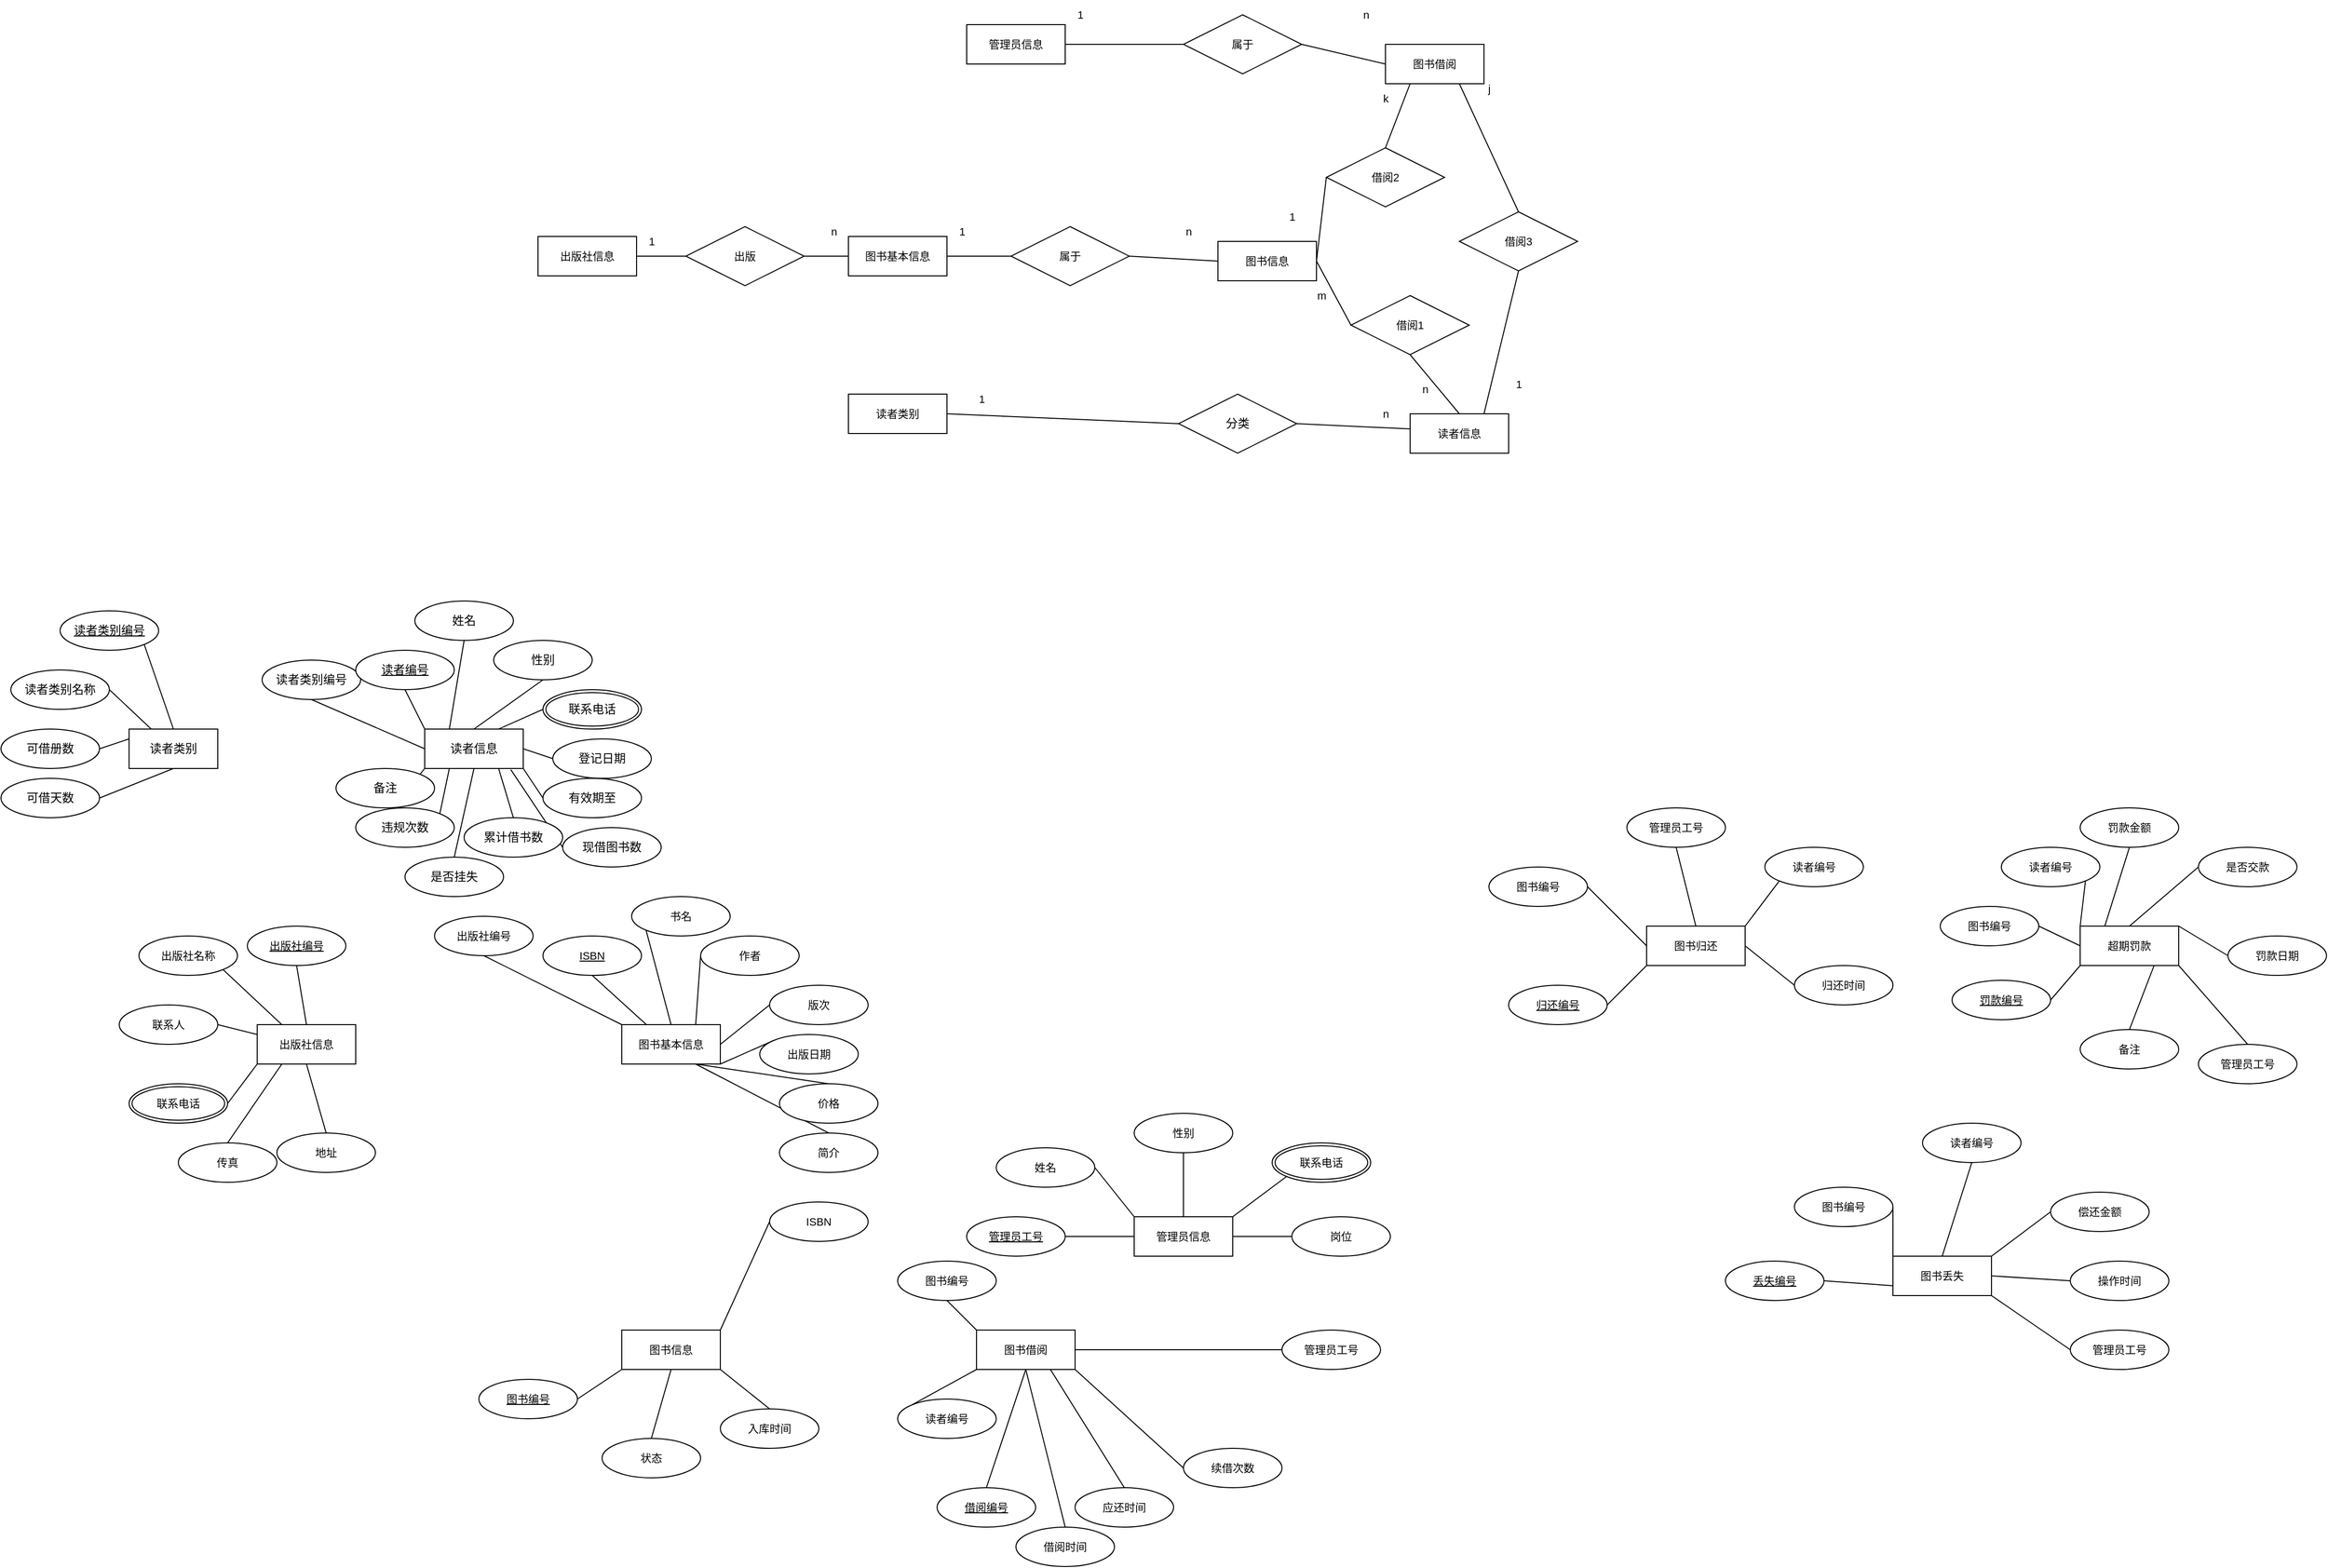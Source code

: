 <mxfile version="20.5.1" type="device"><diagram id="FGssJ7bcLNT1QKtgdG8j" name="第 1 页"><mxGraphModel dx="3204" dy="2460" grid="1" gridSize="10" guides="1" tooltips="1" connect="1" arrows="1" fold="1" page="1" pageScale="1" pageWidth="827" pageHeight="1169" math="0" shadow="0"><root><mxCell id="0"/><mxCell id="1" parent="0"/><mxCell id="AqoB0Z2Nrn-GyehwkPl3-1" value="读者类别" style="rounded=0;whiteSpace=wrap;html=1;" parent="1" vertex="1"><mxGeometry x="130" y="230" width="90" height="40" as="geometry"/></mxCell><mxCell id="AqoB0Z2Nrn-GyehwkPl3-23" style="edgeStyle=none;shape=connector;rounded=0;orthogonalLoop=1;jettySize=auto;html=1;exitX=1;exitY=1;exitDx=0;exitDy=0;entryX=0.5;entryY=0;entryDx=0;entryDy=0;labelBackgroundColor=default;strokeColor=default;fontFamily=Helvetica;fontSize=11;fontColor=default;endArrow=none;" parent="1" source="AqoB0Z2Nrn-GyehwkPl3-2" target="AqoB0Z2Nrn-GyehwkPl3-1" edge="1"><mxGeometry relative="1" as="geometry"/></mxCell><mxCell id="AqoB0Z2Nrn-GyehwkPl3-2" value="读者类别编号" style="ellipse;whiteSpace=wrap;html=1;align=center;fontStyle=4;" parent="1" vertex="1"><mxGeometry x="60" y="110" width="100" height="40" as="geometry"/></mxCell><mxCell id="AqoB0Z2Nrn-GyehwkPl3-24" style="edgeStyle=none;shape=connector;rounded=0;orthogonalLoop=1;jettySize=auto;html=1;exitX=1;exitY=0.5;exitDx=0;exitDy=0;entryX=0.25;entryY=0;entryDx=0;entryDy=0;labelBackgroundColor=default;strokeColor=default;fontFamily=Helvetica;fontSize=11;fontColor=default;endArrow=none;" parent="1" source="AqoB0Z2Nrn-GyehwkPl3-3" target="AqoB0Z2Nrn-GyehwkPl3-1" edge="1"><mxGeometry relative="1" as="geometry"/></mxCell><mxCell id="AqoB0Z2Nrn-GyehwkPl3-3" value="读者类别名称" style="ellipse;whiteSpace=wrap;html=1;align=center;" parent="1" vertex="1"><mxGeometry x="10" y="170" width="100" height="40" as="geometry"/></mxCell><mxCell id="AqoB0Z2Nrn-GyehwkPl3-25" style="edgeStyle=none;shape=connector;rounded=0;orthogonalLoop=1;jettySize=auto;html=1;exitX=1;exitY=0.5;exitDx=0;exitDy=0;entryX=0;entryY=0.25;entryDx=0;entryDy=0;labelBackgroundColor=default;strokeColor=default;fontFamily=Helvetica;fontSize=11;fontColor=default;endArrow=none;" parent="1" source="AqoB0Z2Nrn-GyehwkPl3-4" target="AqoB0Z2Nrn-GyehwkPl3-1" edge="1"><mxGeometry relative="1" as="geometry"/></mxCell><mxCell id="AqoB0Z2Nrn-GyehwkPl3-4" value="可借册数" style="ellipse;whiteSpace=wrap;html=1;align=center;" parent="1" vertex="1"><mxGeometry y="230" width="100" height="40" as="geometry"/></mxCell><mxCell id="AqoB0Z2Nrn-GyehwkPl3-26" style="edgeStyle=none;shape=connector;rounded=0;orthogonalLoop=1;jettySize=auto;html=1;exitX=1;exitY=0.5;exitDx=0;exitDy=0;entryX=0.5;entryY=1;entryDx=0;entryDy=0;labelBackgroundColor=default;strokeColor=default;fontFamily=Helvetica;fontSize=11;fontColor=default;endArrow=none;" parent="1" source="AqoB0Z2Nrn-GyehwkPl3-5" target="AqoB0Z2Nrn-GyehwkPl3-1" edge="1"><mxGeometry relative="1" as="geometry"/></mxCell><mxCell id="AqoB0Z2Nrn-GyehwkPl3-5" value="可借天数" style="ellipse;whiteSpace=wrap;html=1;align=center;" parent="1" vertex="1"><mxGeometry y="280" width="100" height="40" as="geometry"/></mxCell><mxCell id="AqoB0Z2Nrn-GyehwkPl3-29" style="edgeStyle=none;shape=connector;rounded=0;orthogonalLoop=1;jettySize=auto;html=1;entryX=0.5;entryY=1;entryDx=0;entryDy=0;labelBackgroundColor=default;strokeColor=default;fontFamily=Helvetica;fontSize=11;fontColor=default;endArrow=none;exitX=0;exitY=0.5;exitDx=0;exitDy=0;" parent="1" source="AqoB0Z2Nrn-GyehwkPl3-7" target="AqoB0Z2Nrn-GyehwkPl3-8" edge="1"><mxGeometry relative="1" as="geometry"><mxPoint x="380" y="210" as="sourcePoint"/></mxGeometry></mxCell><mxCell id="AqoB0Z2Nrn-GyehwkPl3-30" style="edgeStyle=none;shape=connector;rounded=0;orthogonalLoop=1;jettySize=auto;html=1;exitX=0;exitY=0;exitDx=0;exitDy=0;entryX=0.5;entryY=1;entryDx=0;entryDy=0;labelBackgroundColor=default;strokeColor=default;fontFamily=Helvetica;fontSize=11;fontColor=default;endArrow=none;" parent="1" source="AqoB0Z2Nrn-GyehwkPl3-7" target="AqoB0Z2Nrn-GyehwkPl3-9" edge="1"><mxGeometry relative="1" as="geometry"/></mxCell><mxCell id="AqoB0Z2Nrn-GyehwkPl3-32" style="edgeStyle=none;shape=connector;rounded=0;orthogonalLoop=1;jettySize=auto;html=1;exitX=0.5;exitY=0;exitDx=0;exitDy=0;entryX=0.5;entryY=1;entryDx=0;entryDy=0;labelBackgroundColor=default;strokeColor=default;fontFamily=Helvetica;fontSize=11;fontColor=default;endArrow=none;" parent="1" source="AqoB0Z2Nrn-GyehwkPl3-7" target="AqoB0Z2Nrn-GyehwkPl3-11" edge="1"><mxGeometry relative="1" as="geometry"/></mxCell><mxCell id="AqoB0Z2Nrn-GyehwkPl3-33" style="edgeStyle=none;shape=connector;rounded=0;orthogonalLoop=1;jettySize=auto;html=1;exitX=0.75;exitY=0;exitDx=0;exitDy=0;entryX=0;entryY=0.5;entryDx=0;entryDy=0;labelBackgroundColor=default;strokeColor=default;fontFamily=Helvetica;fontSize=11;fontColor=default;endArrow=none;" parent="1" source="AqoB0Z2Nrn-GyehwkPl3-7" target="AqoB0Z2Nrn-GyehwkPl3-12" edge="1"><mxGeometry relative="1" as="geometry"/></mxCell><mxCell id="AqoB0Z2Nrn-GyehwkPl3-34" style="edgeStyle=none;shape=connector;rounded=0;orthogonalLoop=1;jettySize=auto;html=1;exitX=1;exitY=0.5;exitDx=0;exitDy=0;entryX=0;entryY=0.5;entryDx=0;entryDy=0;labelBackgroundColor=default;strokeColor=default;fontFamily=Helvetica;fontSize=11;fontColor=default;endArrow=none;" parent="1" source="AqoB0Z2Nrn-GyehwkPl3-7" target="AqoB0Z2Nrn-GyehwkPl3-13" edge="1"><mxGeometry relative="1" as="geometry"/></mxCell><mxCell id="AqoB0Z2Nrn-GyehwkPl3-7" value="读者信息" style="whiteSpace=wrap;html=1;align=center;" parent="1" vertex="1"><mxGeometry x="430" y="230" width="100" height="40" as="geometry"/></mxCell><mxCell id="AqoB0Z2Nrn-GyehwkPl3-8" value="读者类别编号&lt;span style=&quot;color: rgba(0, 0, 0, 0); font-family: monospace; font-size: 0px; text-align: start;&quot;&gt;%3CmxGraphModel%3E%3Croot%3E%3CmxCell%20id%3D%220%22%2F%3E%3CmxCell%20id%3D%221%22%20parent%3D%220%22%2F%3E%3CmxCell%20id%3D%222%22%20value%3D%22Attribute%22%20style%3D%22ellipse%3BwhiteSpace%3Dwrap%3Bhtml%3D1%3Balign%3Dcenter%3B%22%20vertex%3D%221%22%20parent%3D%221%22%3E%3CmxGeometry%20x%3D%22280%22%20y%3D%22110%22%20width%3D%22100%22%20height%3D%2240%22%20as%3D%22geometry%22%2F%3E%3C%2FmxCell%3E%3C%2Froot%3E%3C%2FmxGraphModel%3E&lt;/span&gt;" style="ellipse;whiteSpace=wrap;html=1;align=center;" parent="1" vertex="1"><mxGeometry x="265" y="160" width="100" height="40" as="geometry"/></mxCell><mxCell id="AqoB0Z2Nrn-GyehwkPl3-9" value="读者编号" style="ellipse;whiteSpace=wrap;html=1;align=center;fontStyle=4;" parent="1" vertex="1"><mxGeometry x="360" y="150" width="100" height="40" as="geometry"/></mxCell><mxCell id="AqoB0Z2Nrn-GyehwkPl3-31" style="edgeStyle=none;shape=connector;rounded=0;orthogonalLoop=1;jettySize=auto;html=1;exitX=0.5;exitY=1;exitDx=0;exitDy=0;entryX=0.25;entryY=0;entryDx=0;entryDy=0;labelBackgroundColor=default;strokeColor=default;fontFamily=Helvetica;fontSize=11;fontColor=default;endArrow=none;" parent="1" source="AqoB0Z2Nrn-GyehwkPl3-10" target="AqoB0Z2Nrn-GyehwkPl3-7" edge="1"><mxGeometry relative="1" as="geometry"/></mxCell><mxCell id="AqoB0Z2Nrn-GyehwkPl3-10" value="姓名" style="ellipse;whiteSpace=wrap;html=1;align=center;" parent="1" vertex="1"><mxGeometry x="420" y="100" width="100" height="40" as="geometry"/></mxCell><mxCell id="AqoB0Z2Nrn-GyehwkPl3-11" value="性别&lt;span style=&quot;color: rgba(0, 0, 0, 0); font-family: monospace; font-size: 0px; text-align: start;&quot;&gt;%3CmxGraphModel%3E%3Croot%3E%3CmxCell%20id%3D%220%22%2F%3E%3CmxCell%20id%3D%221%22%20parent%3D%220%22%2F%3E%3CmxCell%20id%3D%222%22%20value%3D%22Attribute%22%20style%3D%22ellipse%3BwhiteSpace%3Dwrap%3Bhtml%3D1%3Balign%3Dcenter%3B%22%20vertex%3D%221%22%20parent%3D%221%22%3E%3CmxGeometry%20x%3D%22280%22%20y%3D%22110%22%20width%3D%22100%22%20height%3D%2240%22%20as%3D%22geometry%22%2F%3E%3C%2FmxCell%3E%3C%2Froot%3E%3C%2FmxGraphModel%3E&lt;/span&gt;" style="ellipse;whiteSpace=wrap;html=1;align=center;" parent="1" vertex="1"><mxGeometry x="500" y="140" width="100" height="40" as="geometry"/></mxCell><mxCell id="AqoB0Z2Nrn-GyehwkPl3-12" value="联系电话" style="ellipse;shape=doubleEllipse;margin=3;whiteSpace=wrap;html=1;align=center;" parent="1" vertex="1"><mxGeometry x="550" y="190" width="100" height="40" as="geometry"/></mxCell><mxCell id="AqoB0Z2Nrn-GyehwkPl3-13" value="登记日期" style="ellipse;whiteSpace=wrap;html=1;align=center;" parent="1" vertex="1"><mxGeometry x="560" y="240" width="100" height="40" as="geometry"/></mxCell><mxCell id="AqoB0Z2Nrn-GyehwkPl3-35" style="edgeStyle=none;shape=connector;rounded=0;orthogonalLoop=1;jettySize=auto;html=1;exitX=0;exitY=0.5;exitDx=0;exitDy=0;entryX=1;entryY=1;entryDx=0;entryDy=0;labelBackgroundColor=default;strokeColor=default;fontFamily=Helvetica;fontSize=11;fontColor=default;endArrow=none;" parent="1" source="AqoB0Z2Nrn-GyehwkPl3-14" target="AqoB0Z2Nrn-GyehwkPl3-7" edge="1"><mxGeometry relative="1" as="geometry"/></mxCell><mxCell id="AqoB0Z2Nrn-GyehwkPl3-14" value="有效期至" style="ellipse;whiteSpace=wrap;html=1;align=center;" parent="1" vertex="1"><mxGeometry x="550" y="280" width="100" height="40" as="geometry"/></mxCell><mxCell id="AqoB0Z2Nrn-GyehwkPl3-36" style="edgeStyle=none;shape=connector;rounded=0;orthogonalLoop=1;jettySize=auto;html=1;exitX=0;exitY=0.5;exitDx=0;exitDy=0;labelBackgroundColor=default;strokeColor=default;fontFamily=Helvetica;fontSize=11;fontColor=default;endArrow=none;entryX=0.874;entryY=1.03;entryDx=0;entryDy=0;entryPerimeter=0;" parent="1" source="AqoB0Z2Nrn-GyehwkPl3-15" target="AqoB0Z2Nrn-GyehwkPl3-7" edge="1"><mxGeometry relative="1" as="geometry"><mxPoint x="520" y="290" as="targetPoint"/></mxGeometry></mxCell><mxCell id="AqoB0Z2Nrn-GyehwkPl3-15" value="现借图书数" style="ellipse;whiteSpace=wrap;html=1;align=center;" parent="1" vertex="1"><mxGeometry x="570" y="330" width="100" height="40" as="geometry"/></mxCell><mxCell id="AqoB0Z2Nrn-GyehwkPl3-37" style="edgeStyle=none;shape=connector;rounded=0;orthogonalLoop=1;jettySize=auto;html=1;exitX=0.5;exitY=0;exitDx=0;exitDy=0;entryX=0.75;entryY=1;entryDx=0;entryDy=0;labelBackgroundColor=default;strokeColor=default;fontFamily=Helvetica;fontSize=11;fontColor=default;endArrow=none;" parent="1" source="AqoB0Z2Nrn-GyehwkPl3-16" target="AqoB0Z2Nrn-GyehwkPl3-7" edge="1"><mxGeometry relative="1" as="geometry"/></mxCell><mxCell id="AqoB0Z2Nrn-GyehwkPl3-16" value="累计借书数" style="ellipse;whiteSpace=wrap;html=1;align=center;" parent="1" vertex="1"><mxGeometry x="470" y="320" width="100" height="40" as="geometry"/></mxCell><mxCell id="AqoB0Z2Nrn-GyehwkPl3-40" style="edgeStyle=none;shape=connector;rounded=0;orthogonalLoop=1;jettySize=auto;html=1;exitX=0.5;exitY=0;exitDx=0;exitDy=0;entryX=0.5;entryY=1;entryDx=0;entryDy=0;labelBackgroundColor=default;strokeColor=default;fontFamily=Helvetica;fontSize=11;fontColor=default;endArrow=none;" parent="1" source="AqoB0Z2Nrn-GyehwkPl3-17" target="AqoB0Z2Nrn-GyehwkPl3-7" edge="1"><mxGeometry relative="1" as="geometry"/></mxCell><mxCell id="AqoB0Z2Nrn-GyehwkPl3-17" value="是否挂失" style="ellipse;whiteSpace=wrap;html=1;align=center;" parent="1" vertex="1"><mxGeometry x="410" y="360" width="100" height="40" as="geometry"/></mxCell><mxCell id="AqoB0Z2Nrn-GyehwkPl3-39" style="edgeStyle=none;shape=connector;rounded=0;orthogonalLoop=1;jettySize=auto;html=1;exitX=1;exitY=0;exitDx=0;exitDy=0;entryX=0.25;entryY=1;entryDx=0;entryDy=0;labelBackgroundColor=default;strokeColor=default;fontFamily=Helvetica;fontSize=11;fontColor=default;endArrow=none;" parent="1" source="AqoB0Z2Nrn-GyehwkPl3-18" target="AqoB0Z2Nrn-GyehwkPl3-7" edge="1"><mxGeometry relative="1" as="geometry"/></mxCell><mxCell id="AqoB0Z2Nrn-GyehwkPl3-18" value="违规次数" style="ellipse;whiteSpace=wrap;html=1;align=center;" parent="1" vertex="1"><mxGeometry x="360" y="310" width="100" height="40" as="geometry"/></mxCell><mxCell id="AqoB0Z2Nrn-GyehwkPl3-22" style="edgeStyle=none;shape=connector;rounded=0;orthogonalLoop=1;jettySize=auto;html=1;exitX=1;exitY=0;exitDx=0;exitDy=0;entryX=0;entryY=1;entryDx=0;entryDy=0;labelBackgroundColor=default;strokeColor=default;fontFamily=Helvetica;fontSize=11;fontColor=default;endArrow=none;" parent="1" source="AqoB0Z2Nrn-GyehwkPl3-19" target="AqoB0Z2Nrn-GyehwkPl3-7" edge="1"><mxGeometry relative="1" as="geometry"/></mxCell><mxCell id="AqoB0Z2Nrn-GyehwkPl3-19" value="备注" style="ellipse;whiteSpace=wrap;html=1;align=center;" parent="1" vertex="1"><mxGeometry x="340" y="270" width="100" height="40" as="geometry"/></mxCell><mxCell id="AqoB0Z2Nrn-GyehwkPl3-41" value="1" style="text;html=1;align=center;verticalAlign=middle;resizable=0;points=[];autosize=1;strokeColor=none;fillColor=none;fontSize=11;fontFamily=Helvetica;fontColor=default;" parent="1" vertex="1"><mxGeometry x="980" y="-120" width="30" height="30" as="geometry"/></mxCell><mxCell id="AqoB0Z2Nrn-GyehwkPl3-42" value="n" style="text;html=1;align=center;verticalAlign=middle;resizable=0;points=[];autosize=1;strokeColor=none;fillColor=none;fontSize=11;fontFamily=Helvetica;fontColor=default;" parent="1" vertex="1"><mxGeometry x="1390" y="-105" width="30" height="30" as="geometry"/></mxCell><mxCell id="AqoB0Z2Nrn-GyehwkPl3-45" value="出版社信息" style="whiteSpace=wrap;html=1;align=center;fontFamily=Helvetica;fontSize=11;fontColor=default;" parent="1" vertex="1"><mxGeometry x="260" y="530" width="100" height="40" as="geometry"/></mxCell><mxCell id="AqoB0Z2Nrn-GyehwkPl3-73" style="edgeStyle=none;shape=connector;rounded=0;orthogonalLoop=1;jettySize=auto;html=1;exitX=0.5;exitY=0;exitDx=0;exitDy=0;entryX=0;entryY=1;entryDx=0;entryDy=0;labelBackgroundColor=default;strokeColor=default;fontFamily=Helvetica;fontSize=11;fontColor=default;endArrow=none;" parent="1" source="AqoB0Z2Nrn-GyehwkPl3-46" target="AqoB0Z2Nrn-GyehwkPl3-66" edge="1"><mxGeometry relative="1" as="geometry"/></mxCell><mxCell id="AqoB0Z2Nrn-GyehwkPl3-74" style="edgeStyle=none;shape=connector;rounded=0;orthogonalLoop=1;jettySize=auto;html=1;exitX=0.75;exitY=0;exitDx=0;exitDy=0;entryX=0;entryY=0.5;entryDx=0;entryDy=0;labelBackgroundColor=default;strokeColor=default;fontFamily=Helvetica;fontSize=11;fontColor=default;endArrow=none;" parent="1" source="AqoB0Z2Nrn-GyehwkPl3-46" target="AqoB0Z2Nrn-GyehwkPl3-67" edge="1"><mxGeometry relative="1" as="geometry"/></mxCell><mxCell id="AqoB0Z2Nrn-GyehwkPl3-75" style="edgeStyle=none;shape=connector;rounded=0;orthogonalLoop=1;jettySize=auto;html=1;exitX=1;exitY=0.5;exitDx=0;exitDy=0;entryX=0;entryY=0.5;entryDx=0;entryDy=0;labelBackgroundColor=default;strokeColor=default;fontFamily=Helvetica;fontSize=11;fontColor=default;endArrow=none;" parent="1" source="AqoB0Z2Nrn-GyehwkPl3-46" target="AqoB0Z2Nrn-GyehwkPl3-68" edge="1"><mxGeometry relative="1" as="geometry"/></mxCell><mxCell id="AqoB0Z2Nrn-GyehwkPl3-76" style="edgeStyle=none;shape=connector;rounded=0;orthogonalLoop=1;jettySize=auto;html=1;exitX=1;exitY=1;exitDx=0;exitDy=0;entryX=0;entryY=0;entryDx=0;entryDy=0;labelBackgroundColor=default;strokeColor=default;fontFamily=Helvetica;fontSize=11;fontColor=default;endArrow=none;" parent="1" source="AqoB0Z2Nrn-GyehwkPl3-46" target="AqoB0Z2Nrn-GyehwkPl3-69" edge="1"><mxGeometry relative="1" as="geometry"/></mxCell><mxCell id="AqoB0Z2Nrn-GyehwkPl3-78" style="edgeStyle=none;shape=connector;rounded=0;orthogonalLoop=1;jettySize=auto;html=1;exitX=0.75;exitY=1;exitDx=0;exitDy=0;entryX=0.5;entryY=0;entryDx=0;entryDy=0;labelBackgroundColor=default;strokeColor=default;fontFamily=Helvetica;fontSize=11;fontColor=default;endArrow=none;" parent="1" source="AqoB0Z2Nrn-GyehwkPl3-46" target="AqoB0Z2Nrn-GyehwkPl3-71" edge="1"><mxGeometry relative="1" as="geometry"/></mxCell><mxCell id="AqoB0Z2Nrn-GyehwkPl3-46" value="图书基本信息" style="whiteSpace=wrap;html=1;align=center;fontFamily=Helvetica;fontSize=11;fontColor=default;" parent="1" vertex="1"><mxGeometry x="630" y="530" width="100" height="40" as="geometry"/></mxCell><mxCell id="AqoB0Z2Nrn-GyehwkPl3-57" style="edgeStyle=none;shape=connector;rounded=0;orthogonalLoop=1;jettySize=auto;html=1;exitX=0.5;exitY=1;exitDx=0;exitDy=0;entryX=0.5;entryY=0;entryDx=0;entryDy=0;labelBackgroundColor=default;strokeColor=default;fontFamily=Helvetica;fontSize=11;fontColor=default;endArrow=none;" parent="1" source="AqoB0Z2Nrn-GyehwkPl3-51" target="AqoB0Z2Nrn-GyehwkPl3-45" edge="1"><mxGeometry relative="1" as="geometry"/></mxCell><mxCell id="AqoB0Z2Nrn-GyehwkPl3-51" value="出版社编号" style="ellipse;whiteSpace=wrap;html=1;align=center;fontStyle=4;fontFamily=Helvetica;fontSize=11;fontColor=default;" parent="1" vertex="1"><mxGeometry x="250" y="430" width="100" height="40" as="geometry"/></mxCell><mxCell id="AqoB0Z2Nrn-GyehwkPl3-58" style="edgeStyle=none;shape=connector;rounded=0;orthogonalLoop=1;jettySize=auto;html=1;exitX=1;exitY=1;exitDx=0;exitDy=0;entryX=0.25;entryY=0;entryDx=0;entryDy=0;labelBackgroundColor=default;strokeColor=default;fontFamily=Helvetica;fontSize=11;fontColor=default;endArrow=none;" parent="1" source="AqoB0Z2Nrn-GyehwkPl3-52" target="AqoB0Z2Nrn-GyehwkPl3-45" edge="1"><mxGeometry relative="1" as="geometry"/></mxCell><mxCell id="AqoB0Z2Nrn-GyehwkPl3-52" value="出版社名称" style="ellipse;whiteSpace=wrap;html=1;align=center;fontFamily=Helvetica;fontSize=11;fontColor=default;" parent="1" vertex="1"><mxGeometry x="140" y="440" width="100" height="40" as="geometry"/></mxCell><mxCell id="AqoB0Z2Nrn-GyehwkPl3-59" style="edgeStyle=none;shape=connector;rounded=0;orthogonalLoop=1;jettySize=auto;html=1;exitX=1;exitY=0.5;exitDx=0;exitDy=0;entryX=0;entryY=0.25;entryDx=0;entryDy=0;labelBackgroundColor=default;strokeColor=default;fontFamily=Helvetica;fontSize=11;fontColor=default;endArrow=none;" parent="1" source="AqoB0Z2Nrn-GyehwkPl3-53" target="AqoB0Z2Nrn-GyehwkPl3-45" edge="1"><mxGeometry relative="1" as="geometry"/></mxCell><mxCell id="AqoB0Z2Nrn-GyehwkPl3-53" value="联系人" style="ellipse;whiteSpace=wrap;html=1;align=center;fontFamily=Helvetica;fontSize=11;fontColor=default;" parent="1" vertex="1"><mxGeometry x="120" y="510" width="100" height="40" as="geometry"/></mxCell><mxCell id="AqoB0Z2Nrn-GyehwkPl3-60" style="edgeStyle=none;shape=connector;rounded=0;orthogonalLoop=1;jettySize=auto;html=1;exitX=1;exitY=0.5;exitDx=0;exitDy=0;entryX=0;entryY=1;entryDx=0;entryDy=0;labelBackgroundColor=default;strokeColor=default;fontFamily=Helvetica;fontSize=11;fontColor=default;endArrow=none;" parent="1" source="AqoB0Z2Nrn-GyehwkPl3-54" target="AqoB0Z2Nrn-GyehwkPl3-45" edge="1"><mxGeometry relative="1" as="geometry"/></mxCell><mxCell id="AqoB0Z2Nrn-GyehwkPl3-54" value="联系电话" style="ellipse;shape=doubleEllipse;margin=3;whiteSpace=wrap;html=1;align=center;fontFamily=Helvetica;fontSize=11;fontColor=default;" parent="1" vertex="1"><mxGeometry x="130" y="590" width="100" height="40" as="geometry"/></mxCell><mxCell id="AqoB0Z2Nrn-GyehwkPl3-61" style="edgeStyle=none;shape=connector;rounded=0;orthogonalLoop=1;jettySize=auto;html=1;exitX=0.5;exitY=0;exitDx=0;exitDy=0;entryX=0.25;entryY=1;entryDx=0;entryDy=0;labelBackgroundColor=default;strokeColor=default;fontFamily=Helvetica;fontSize=11;fontColor=default;endArrow=none;" parent="1" source="AqoB0Z2Nrn-GyehwkPl3-55" target="AqoB0Z2Nrn-GyehwkPl3-45" edge="1"><mxGeometry relative="1" as="geometry"/></mxCell><mxCell id="AqoB0Z2Nrn-GyehwkPl3-55" value="传真" style="ellipse;whiteSpace=wrap;html=1;align=center;fontFamily=Helvetica;fontSize=11;fontColor=default;" parent="1" vertex="1"><mxGeometry x="180" y="650" width="100" height="40" as="geometry"/></mxCell><mxCell id="AqoB0Z2Nrn-GyehwkPl3-62" style="edgeStyle=none;shape=connector;rounded=0;orthogonalLoop=1;jettySize=auto;html=1;exitX=0.5;exitY=0;exitDx=0;exitDy=0;entryX=0.5;entryY=1;entryDx=0;entryDy=0;labelBackgroundColor=default;strokeColor=default;fontFamily=Helvetica;fontSize=11;fontColor=default;endArrow=none;" parent="1" source="AqoB0Z2Nrn-GyehwkPl3-56" target="AqoB0Z2Nrn-GyehwkPl3-45" edge="1"><mxGeometry relative="1" as="geometry"/></mxCell><mxCell id="AqoB0Z2Nrn-GyehwkPl3-56" value="地址" style="ellipse;whiteSpace=wrap;html=1;align=center;fontFamily=Helvetica;fontSize=11;fontColor=default;" parent="1" vertex="1"><mxGeometry x="280" y="640" width="100" height="40" as="geometry"/></mxCell><mxCell id="AqoB0Z2Nrn-GyehwkPl3-72" style="edgeStyle=none;shape=connector;rounded=0;orthogonalLoop=1;jettySize=auto;html=1;exitX=0.5;exitY=1;exitDx=0;exitDy=0;entryX=0.25;entryY=0;entryDx=0;entryDy=0;labelBackgroundColor=default;strokeColor=default;fontFamily=Helvetica;fontSize=11;fontColor=default;endArrow=none;" parent="1" source="AqoB0Z2Nrn-GyehwkPl3-63" target="AqoB0Z2Nrn-GyehwkPl3-46" edge="1"><mxGeometry relative="1" as="geometry"/></mxCell><mxCell id="AqoB0Z2Nrn-GyehwkPl3-63" value="ISBN" style="ellipse;whiteSpace=wrap;html=1;align=center;fontStyle=4;fontFamily=Helvetica;fontSize=11;fontColor=default;" parent="1" vertex="1"><mxGeometry x="550" y="440" width="100" height="40" as="geometry"/></mxCell><mxCell id="AqoB0Z2Nrn-GyehwkPl3-65" style="edgeStyle=none;shape=connector;rounded=0;orthogonalLoop=1;jettySize=auto;html=1;exitX=0.5;exitY=1;exitDx=0;exitDy=0;entryX=0;entryY=0;entryDx=0;entryDy=0;labelBackgroundColor=default;strokeColor=default;fontFamily=Helvetica;fontSize=11;fontColor=default;endArrow=none;" parent="1" source="AqoB0Z2Nrn-GyehwkPl3-64" target="AqoB0Z2Nrn-GyehwkPl3-46" edge="1"><mxGeometry relative="1" as="geometry"/></mxCell><mxCell id="AqoB0Z2Nrn-GyehwkPl3-64" value="出版社编号" style="ellipse;whiteSpace=wrap;html=1;align=center;fontFamily=Helvetica;fontSize=11;fontColor=default;" parent="1" vertex="1"><mxGeometry x="440" y="420" width="100" height="40" as="geometry"/></mxCell><mxCell id="AqoB0Z2Nrn-GyehwkPl3-66" value="书名" style="ellipse;whiteSpace=wrap;html=1;align=center;fontFamily=Helvetica;fontSize=11;fontColor=default;" parent="1" vertex="1"><mxGeometry x="640" y="400" width="100" height="40" as="geometry"/></mxCell><mxCell id="AqoB0Z2Nrn-GyehwkPl3-67" value="作者" style="ellipse;whiteSpace=wrap;html=1;align=center;fontFamily=Helvetica;fontSize=11;fontColor=default;" parent="1" vertex="1"><mxGeometry x="710" y="440" width="100" height="40" as="geometry"/></mxCell><mxCell id="AqoB0Z2Nrn-GyehwkPl3-68" value="版次" style="ellipse;whiteSpace=wrap;html=1;align=center;fontFamily=Helvetica;fontSize=11;fontColor=default;" parent="1" vertex="1"><mxGeometry x="780" y="490" width="100" height="40" as="geometry"/></mxCell><mxCell id="AqoB0Z2Nrn-GyehwkPl3-69" value="出版日期" style="ellipse;whiteSpace=wrap;html=1;align=center;fontFamily=Helvetica;fontSize=11;fontColor=default;" parent="1" vertex="1"><mxGeometry x="770" y="540" width="100" height="40" as="geometry"/></mxCell><mxCell id="AqoB0Z2Nrn-GyehwkPl3-77" style="edgeStyle=none;shape=connector;rounded=0;orthogonalLoop=1;jettySize=auto;html=1;exitX=0.5;exitY=0;exitDx=0;exitDy=0;entryX=0.75;entryY=1;entryDx=0;entryDy=0;labelBackgroundColor=default;strokeColor=default;fontFamily=Helvetica;fontSize=11;fontColor=default;endArrow=none;" parent="1" source="AqoB0Z2Nrn-GyehwkPl3-70" target="AqoB0Z2Nrn-GyehwkPl3-46" edge="1"><mxGeometry relative="1" as="geometry"/></mxCell><mxCell id="AqoB0Z2Nrn-GyehwkPl3-70" value="价格" style="ellipse;whiteSpace=wrap;html=1;align=center;fontFamily=Helvetica;fontSize=11;fontColor=default;" parent="1" vertex="1"><mxGeometry x="790" y="590" width="100" height="40" as="geometry"/></mxCell><mxCell id="AqoB0Z2Nrn-GyehwkPl3-71" value="简介" style="ellipse;whiteSpace=wrap;html=1;align=center;fontFamily=Helvetica;fontSize=11;fontColor=default;" parent="1" vertex="1"><mxGeometry x="790" y="640" width="100" height="40" as="geometry"/></mxCell><mxCell id="AqoB0Z2Nrn-GyehwkPl3-81" value="1" style="text;html=1;align=center;verticalAlign=middle;resizable=0;points=[];autosize=1;strokeColor=none;fillColor=none;fontSize=11;fontFamily=Helvetica;fontColor=default;" parent="1" vertex="1"><mxGeometry x="645" y="-280" width="30" height="30" as="geometry"/></mxCell><mxCell id="AqoB0Z2Nrn-GyehwkPl3-82" value="n" style="text;html=1;align=center;verticalAlign=middle;resizable=0;points=[];autosize=1;strokeColor=none;fillColor=none;fontSize=11;fontFamily=Helvetica;fontColor=default;" parent="1" vertex="1"><mxGeometry x="830" y="-290" width="30" height="30" as="geometry"/></mxCell><mxCell id="AqoB0Z2Nrn-GyehwkPl3-83" value="图书信息" style="whiteSpace=wrap;html=1;align=center;fontFamily=Helvetica;fontSize=11;fontColor=default;" parent="1" vertex="1"><mxGeometry x="630" y="840" width="100" height="40" as="geometry"/></mxCell><mxCell id="AqoB0Z2Nrn-GyehwkPl3-110" style="edgeStyle=none;shape=connector;rounded=0;orthogonalLoop=1;jettySize=auto;html=1;exitX=1;exitY=0;exitDx=0;exitDy=0;entryX=0;entryY=0.5;entryDx=0;entryDy=0;labelBackgroundColor=default;strokeColor=default;fontFamily=Helvetica;fontSize=11;fontColor=default;endArrow=none;" parent="1" source="AqoB0Z2Nrn-GyehwkPl3-83" target="AqoB0Z2Nrn-GyehwkPl3-87" edge="1"><mxGeometry relative="1" as="geometry"/></mxCell><mxCell id="AqoB0Z2Nrn-GyehwkPl3-87" value="ISBN" style="ellipse;whiteSpace=wrap;html=1;align=center;fontFamily=Helvetica;fontSize=11;fontColor=default;" parent="1" vertex="1"><mxGeometry x="780" y="710" width="100" height="40" as="geometry"/></mxCell><mxCell id="AqoB0Z2Nrn-GyehwkPl3-93" style="edgeStyle=none;shape=connector;rounded=0;orthogonalLoop=1;jettySize=auto;html=1;exitX=1;exitY=0.5;exitDx=0;exitDy=0;entryX=0;entryY=1;entryDx=0;entryDy=0;labelBackgroundColor=default;strokeColor=default;fontFamily=Helvetica;fontSize=11;fontColor=default;endArrow=none;" parent="1" source="AqoB0Z2Nrn-GyehwkPl3-89" target="AqoB0Z2Nrn-GyehwkPl3-83" edge="1"><mxGeometry relative="1" as="geometry"/></mxCell><mxCell id="AqoB0Z2Nrn-GyehwkPl3-89" value="图书编号" style="ellipse;whiteSpace=wrap;html=1;align=center;fontStyle=4;fontFamily=Helvetica;fontSize=11;fontColor=default;" parent="1" vertex="1"><mxGeometry x="485" y="890" width="100" height="40" as="geometry"/></mxCell><mxCell id="AqoB0Z2Nrn-GyehwkPl3-94" style="edgeStyle=none;shape=connector;rounded=0;orthogonalLoop=1;jettySize=auto;html=1;exitX=0.5;exitY=0;exitDx=0;exitDy=0;entryX=0.5;entryY=1;entryDx=0;entryDy=0;labelBackgroundColor=default;strokeColor=default;fontFamily=Helvetica;fontSize=11;fontColor=default;endArrow=none;" parent="1" source="AqoB0Z2Nrn-GyehwkPl3-91" target="AqoB0Z2Nrn-GyehwkPl3-83" edge="1"><mxGeometry relative="1" as="geometry"/></mxCell><mxCell id="AqoB0Z2Nrn-GyehwkPl3-91" value="状态" style="ellipse;whiteSpace=wrap;html=1;align=center;fontFamily=Helvetica;fontSize=11;fontColor=default;" parent="1" vertex="1"><mxGeometry x="610" y="950" width="100" height="40" as="geometry"/></mxCell><mxCell id="AqoB0Z2Nrn-GyehwkPl3-95" style="edgeStyle=none;shape=connector;rounded=0;orthogonalLoop=1;jettySize=auto;html=1;exitX=0.5;exitY=0;exitDx=0;exitDy=0;labelBackgroundColor=default;strokeColor=default;fontFamily=Helvetica;fontSize=11;fontColor=default;endArrow=none;entryX=1;entryY=1;entryDx=0;entryDy=0;" parent="1" source="AqoB0Z2Nrn-GyehwkPl3-92" target="AqoB0Z2Nrn-GyehwkPl3-83" edge="1"><mxGeometry relative="1" as="geometry"><mxPoint x="740" y="900" as="targetPoint"/></mxGeometry></mxCell><mxCell id="AqoB0Z2Nrn-GyehwkPl3-92" value="入库时间" style="ellipse;whiteSpace=wrap;html=1;align=center;fontFamily=Helvetica;fontSize=11;fontColor=default;" parent="1" vertex="1"><mxGeometry x="730" y="920" width="100" height="40" as="geometry"/></mxCell><mxCell id="AqoB0Z2Nrn-GyehwkPl3-103" style="edgeStyle=none;shape=connector;rounded=0;orthogonalLoop=1;jettySize=auto;html=1;exitX=0;exitY=0.5;exitDx=0;exitDy=0;entryX=1;entryY=0.5;entryDx=0;entryDy=0;labelBackgroundColor=default;strokeColor=default;fontFamily=Helvetica;fontSize=11;fontColor=default;endArrow=none;" parent="1" source="AqoB0Z2Nrn-GyehwkPl3-96" target="AqoB0Z2Nrn-GyehwkPl3-98" edge="1"><mxGeometry relative="1" as="geometry"/></mxCell><mxCell id="AqoB0Z2Nrn-GyehwkPl3-105" style="edgeStyle=none;shape=connector;rounded=0;orthogonalLoop=1;jettySize=auto;html=1;exitX=0.5;exitY=0;exitDx=0;exitDy=0;entryX=0.5;entryY=1;entryDx=0;entryDy=0;labelBackgroundColor=default;strokeColor=default;fontFamily=Helvetica;fontSize=11;fontColor=default;endArrow=none;" parent="1" source="AqoB0Z2Nrn-GyehwkPl3-96" target="AqoB0Z2Nrn-GyehwkPl3-100" edge="1"><mxGeometry relative="1" as="geometry"/></mxCell><mxCell id="AqoB0Z2Nrn-GyehwkPl3-106" style="edgeStyle=none;shape=connector;rounded=0;orthogonalLoop=1;jettySize=auto;html=1;exitX=1;exitY=0;exitDx=0;exitDy=0;entryX=0;entryY=1;entryDx=0;entryDy=0;labelBackgroundColor=default;strokeColor=default;fontFamily=Helvetica;fontSize=11;fontColor=default;endArrow=none;" parent="1" source="AqoB0Z2Nrn-GyehwkPl3-96" target="AqoB0Z2Nrn-GyehwkPl3-101" edge="1"><mxGeometry relative="1" as="geometry"/></mxCell><mxCell id="AqoB0Z2Nrn-GyehwkPl3-107" style="edgeStyle=none;shape=connector;rounded=0;orthogonalLoop=1;jettySize=auto;html=1;exitX=1;exitY=0.5;exitDx=0;exitDy=0;entryX=0;entryY=0.5;entryDx=0;entryDy=0;labelBackgroundColor=default;strokeColor=default;fontFamily=Helvetica;fontSize=11;fontColor=default;endArrow=none;" parent="1" source="AqoB0Z2Nrn-GyehwkPl3-96" target="AqoB0Z2Nrn-GyehwkPl3-102" edge="1"><mxGeometry relative="1" as="geometry"/></mxCell><mxCell id="AqoB0Z2Nrn-GyehwkPl3-96" value="管理员信息" style="whiteSpace=wrap;html=1;align=center;fontFamily=Helvetica;fontSize=11;fontColor=default;" parent="1" vertex="1"><mxGeometry x="1150" y="725" width="100" height="40" as="geometry"/></mxCell><mxCell id="AqoB0Z2Nrn-GyehwkPl3-98" value="管理员工号" style="ellipse;whiteSpace=wrap;html=1;align=center;fontStyle=4;fontFamily=Helvetica;fontSize=11;fontColor=default;" parent="1" vertex="1"><mxGeometry x="980" y="725" width="100" height="40" as="geometry"/></mxCell><mxCell id="AqoB0Z2Nrn-GyehwkPl3-104" style="edgeStyle=none;shape=connector;rounded=0;orthogonalLoop=1;jettySize=auto;html=1;exitX=1;exitY=0.5;exitDx=0;exitDy=0;entryX=0;entryY=0;entryDx=0;entryDy=0;labelBackgroundColor=default;strokeColor=default;fontFamily=Helvetica;fontSize=11;fontColor=default;endArrow=none;" parent="1" source="AqoB0Z2Nrn-GyehwkPl3-99" target="AqoB0Z2Nrn-GyehwkPl3-96" edge="1"><mxGeometry relative="1" as="geometry"/></mxCell><mxCell id="AqoB0Z2Nrn-GyehwkPl3-99" value="姓名" style="ellipse;whiteSpace=wrap;html=1;align=center;fontFamily=Helvetica;fontSize=11;fontColor=default;" parent="1" vertex="1"><mxGeometry x="1010" y="655" width="100" height="40" as="geometry"/></mxCell><mxCell id="AqoB0Z2Nrn-GyehwkPl3-100" value="性别" style="ellipse;whiteSpace=wrap;html=1;align=center;fontFamily=Helvetica;fontSize=11;fontColor=default;" parent="1" vertex="1"><mxGeometry x="1150" y="620" width="100" height="40" as="geometry"/></mxCell><mxCell id="AqoB0Z2Nrn-GyehwkPl3-101" value="联系电话" style="ellipse;shape=doubleEllipse;margin=3;whiteSpace=wrap;html=1;align=center;fontFamily=Helvetica;fontSize=11;fontColor=default;" parent="1" vertex="1"><mxGeometry x="1290" y="650" width="100" height="40" as="geometry"/></mxCell><mxCell id="AqoB0Z2Nrn-GyehwkPl3-102" value="岗位" style="ellipse;whiteSpace=wrap;html=1;align=center;fontFamily=Helvetica;fontSize=11;fontColor=default;" parent="1" vertex="1"><mxGeometry x="1310" y="725" width="100" height="40" as="geometry"/></mxCell><mxCell id="AqoB0Z2Nrn-GyehwkPl3-109" value="图书借阅" style="whiteSpace=wrap;html=1;align=center;fontFamily=Helvetica;fontSize=11;fontColor=default;" parent="1" vertex="1"><mxGeometry x="990" y="840" width="100" height="40" as="geometry"/></mxCell><mxCell id="AqoB0Z2Nrn-GyehwkPl3-126" style="edgeStyle=none;shape=connector;rounded=0;orthogonalLoop=1;jettySize=auto;html=1;exitX=0;exitY=0;exitDx=0;exitDy=0;entryX=0.5;entryY=1;entryDx=0;entryDy=0;labelBackgroundColor=default;strokeColor=default;fontFamily=Helvetica;fontSize=11;fontColor=default;endArrow=none;" parent="1" source="AqoB0Z2Nrn-GyehwkPl3-109" target="AqoB0Z2Nrn-GyehwkPl3-125" edge="1"><mxGeometry relative="1" as="geometry"/></mxCell><mxCell id="AqoB0Z2Nrn-GyehwkPl3-113" value="1" style="text;html=1;align=center;verticalAlign=middle;resizable=0;points=[];autosize=1;strokeColor=none;fillColor=none;fontSize=11;fontFamily=Helvetica;fontColor=default;" parent="1" vertex="1"><mxGeometry x="960" y="-290" width="30" height="30" as="geometry"/></mxCell><mxCell id="AqoB0Z2Nrn-GyehwkPl3-114" value="n" style="text;html=1;align=center;verticalAlign=middle;resizable=0;points=[];autosize=1;strokeColor=none;fillColor=none;fontSize=11;fontFamily=Helvetica;fontColor=default;" parent="1" vertex="1"><mxGeometry x="1190" y="-290" width="30" height="30" as="geometry"/></mxCell><mxCell id="AqoB0Z2Nrn-GyehwkPl3-137" style="edgeStyle=none;shape=connector;rounded=0;orthogonalLoop=1;jettySize=auto;html=1;entryX=0;entryY=0.5;entryDx=0;entryDy=0;labelBackgroundColor=default;strokeColor=default;fontFamily=Helvetica;fontSize=11;fontColor=default;endArrow=none;exitX=1;exitY=0.5;exitDx=0;exitDy=0;" parent="1" source="AqoB0Z2Nrn-GyehwkPl3-109" target="AqoB0Z2Nrn-GyehwkPl3-136" edge="1"><mxGeometry relative="1" as="geometry"><mxPoint x="1210" y="930" as="sourcePoint"/></mxGeometry></mxCell><mxCell id="AqoB0Z2Nrn-GyehwkPl3-124" style="edgeStyle=none;shape=connector;rounded=0;orthogonalLoop=1;jettySize=auto;html=1;exitX=0.5;exitY=0;exitDx=0;exitDy=0;entryX=0.5;entryY=1;entryDx=0;entryDy=0;labelBackgroundColor=default;strokeColor=default;fontFamily=Helvetica;fontSize=11;fontColor=default;endArrow=none;" parent="1" source="AqoB0Z2Nrn-GyehwkPl3-123" target="AqoB0Z2Nrn-GyehwkPl3-109" edge="1"><mxGeometry relative="1" as="geometry"/></mxCell><mxCell id="AqoB0Z2Nrn-GyehwkPl3-123" value="借阅编号" style="ellipse;whiteSpace=wrap;html=1;align=center;fontStyle=4;fontFamily=Helvetica;fontSize=11;fontColor=default;" parent="1" vertex="1"><mxGeometry x="950" y="1000" width="100" height="40" as="geometry"/></mxCell><mxCell id="AqoB0Z2Nrn-GyehwkPl3-125" value="图书编号" style="ellipse;whiteSpace=wrap;html=1;align=center;fontFamily=Helvetica;fontSize=11;fontColor=default;" parent="1" vertex="1"><mxGeometry x="910" y="770" width="100" height="40" as="geometry"/></mxCell><mxCell id="AqoB0Z2Nrn-GyehwkPl3-132" style="edgeStyle=none;shape=connector;rounded=0;orthogonalLoop=1;jettySize=auto;html=1;exitX=0;exitY=0;exitDx=0;exitDy=0;entryX=0;entryY=1;entryDx=0;entryDy=0;labelBackgroundColor=default;strokeColor=default;fontFamily=Helvetica;fontSize=11;fontColor=default;endArrow=none;" parent="1" source="AqoB0Z2Nrn-GyehwkPl3-131" target="AqoB0Z2Nrn-GyehwkPl3-109" edge="1"><mxGeometry relative="1" as="geometry"/></mxCell><mxCell id="AqoB0Z2Nrn-GyehwkPl3-131" value="读者编号" style="ellipse;whiteSpace=wrap;html=1;align=center;fontFamily=Helvetica;fontSize=11;fontColor=default;" parent="1" vertex="1"><mxGeometry x="910" y="910" width="100" height="40" as="geometry"/></mxCell><mxCell id="AqoB0Z2Nrn-GyehwkPl3-140" style="edgeStyle=none;shape=connector;rounded=0;orthogonalLoop=1;jettySize=auto;html=1;exitX=0.5;exitY=0;exitDx=0;exitDy=0;entryX=0.5;entryY=1;entryDx=0;entryDy=0;labelBackgroundColor=default;strokeColor=default;fontFamily=Helvetica;fontSize=11;fontColor=default;endArrow=none;" parent="1" source="AqoB0Z2Nrn-GyehwkPl3-133" target="AqoB0Z2Nrn-GyehwkPl3-109" edge="1"><mxGeometry relative="1" as="geometry"/></mxCell><mxCell id="AqoB0Z2Nrn-GyehwkPl3-133" value="借阅时间" style="ellipse;whiteSpace=wrap;html=1;align=center;fontFamily=Helvetica;fontSize=11;fontColor=default;" parent="1" vertex="1"><mxGeometry x="1030" y="1040" width="100" height="40" as="geometry"/></mxCell><mxCell id="AqoB0Z2Nrn-GyehwkPl3-139" style="edgeStyle=none;shape=connector;rounded=0;orthogonalLoop=1;jettySize=auto;html=1;exitX=0.5;exitY=0;exitDx=0;exitDy=0;labelBackgroundColor=default;strokeColor=default;fontFamily=Helvetica;fontSize=11;fontColor=default;endArrow=none;entryX=0.75;entryY=1;entryDx=0;entryDy=0;" parent="1" source="AqoB0Z2Nrn-GyehwkPl3-134" target="AqoB0Z2Nrn-GyehwkPl3-109" edge="1"><mxGeometry relative="1" as="geometry"><mxPoint x="1110" y="910.0" as="targetPoint"/></mxGeometry></mxCell><mxCell id="AqoB0Z2Nrn-GyehwkPl3-134" value="应还时间" style="ellipse;whiteSpace=wrap;html=1;align=center;fontFamily=Helvetica;fontSize=11;fontColor=default;" parent="1" vertex="1"><mxGeometry x="1090" y="1000" width="100" height="40" as="geometry"/></mxCell><mxCell id="AqoB0Z2Nrn-GyehwkPl3-141" style="edgeStyle=none;shape=connector;rounded=0;orthogonalLoop=1;jettySize=auto;html=1;exitX=0;exitY=0.5;exitDx=0;exitDy=0;labelBackgroundColor=default;strokeColor=default;fontFamily=Helvetica;fontSize=11;fontColor=default;endArrow=none;entryX=1;entryY=1;entryDx=0;entryDy=0;" parent="1" source="AqoB0Z2Nrn-GyehwkPl3-135" target="AqoB0Z2Nrn-GyehwkPl3-109" edge="1"><mxGeometry relative="1" as="geometry"><mxPoint x="1110" y="920.0" as="targetPoint"/></mxGeometry></mxCell><mxCell id="AqoB0Z2Nrn-GyehwkPl3-135" value="续借次数" style="ellipse;whiteSpace=wrap;html=1;align=center;fontFamily=Helvetica;fontSize=11;fontColor=default;" parent="1" vertex="1"><mxGeometry x="1200" y="960" width="100" height="40" as="geometry"/></mxCell><mxCell id="AqoB0Z2Nrn-GyehwkPl3-136" value="管理员工号" style="ellipse;whiteSpace=wrap;html=1;align=center;fontFamily=Helvetica;fontSize=11;fontColor=default;" parent="1" vertex="1"><mxGeometry x="1300" y="840" width="100" height="40" as="geometry"/></mxCell><mxCell id="AqoB0Z2Nrn-GyehwkPl3-151" style="edgeStyle=none;shape=connector;rounded=0;orthogonalLoop=1;jettySize=auto;html=1;exitX=1;exitY=0;exitDx=0;exitDy=0;entryX=0;entryY=1;entryDx=0;entryDy=0;labelBackgroundColor=default;strokeColor=default;fontFamily=Helvetica;fontSize=11;fontColor=default;endArrow=none;" parent="1" source="AqoB0Z2Nrn-GyehwkPl3-142" target="AqoB0Z2Nrn-GyehwkPl3-146" edge="1"><mxGeometry relative="1" as="geometry"/></mxCell><mxCell id="AqoB0Z2Nrn-GyehwkPl3-152" style="edgeStyle=none;shape=connector;rounded=0;orthogonalLoop=1;jettySize=auto;html=1;exitX=1;exitY=0.5;exitDx=0;exitDy=0;entryX=0;entryY=0.5;entryDx=0;entryDy=0;labelBackgroundColor=default;strokeColor=default;fontFamily=Helvetica;fontSize=11;fontColor=default;endArrow=none;" parent="1" source="AqoB0Z2Nrn-GyehwkPl3-142" target="AqoB0Z2Nrn-GyehwkPl3-147" edge="1"><mxGeometry relative="1" as="geometry"/></mxCell><mxCell id="AqoB0Z2Nrn-GyehwkPl3-142" value="图书归还" style="whiteSpace=wrap;html=1;align=center;fontFamily=Helvetica;fontSize=11;fontColor=default;" parent="1" vertex="1"><mxGeometry x="1670" y="430" width="100" height="40" as="geometry"/></mxCell><mxCell id="AqoB0Z2Nrn-GyehwkPl3-148" style="edgeStyle=none;shape=connector;rounded=0;orthogonalLoop=1;jettySize=auto;html=1;exitX=1;exitY=0.5;exitDx=0;exitDy=0;entryX=0;entryY=1;entryDx=0;entryDy=0;labelBackgroundColor=default;strokeColor=default;fontFamily=Helvetica;fontSize=11;fontColor=default;endArrow=none;" parent="1" source="AqoB0Z2Nrn-GyehwkPl3-143" target="AqoB0Z2Nrn-GyehwkPl3-142" edge="1"><mxGeometry relative="1" as="geometry"/></mxCell><mxCell id="AqoB0Z2Nrn-GyehwkPl3-143" value="归还编号" style="ellipse;whiteSpace=wrap;html=1;align=center;fontStyle=4;fontFamily=Helvetica;fontSize=11;fontColor=default;" parent="1" vertex="1"><mxGeometry x="1530" y="490" width="100" height="40" as="geometry"/></mxCell><mxCell id="AqoB0Z2Nrn-GyehwkPl3-149" style="edgeStyle=none;shape=connector;rounded=0;orthogonalLoop=1;jettySize=auto;html=1;exitX=1;exitY=0.5;exitDx=0;exitDy=0;entryX=0;entryY=0.5;entryDx=0;entryDy=0;labelBackgroundColor=default;strokeColor=default;fontFamily=Helvetica;fontSize=11;fontColor=default;endArrow=none;" parent="1" source="AqoB0Z2Nrn-GyehwkPl3-144" target="AqoB0Z2Nrn-GyehwkPl3-142" edge="1"><mxGeometry relative="1" as="geometry"/></mxCell><mxCell id="AqoB0Z2Nrn-GyehwkPl3-144" value="图书编号" style="ellipse;whiteSpace=wrap;html=1;align=center;fontFamily=Helvetica;fontSize=11;fontColor=default;" parent="1" vertex="1"><mxGeometry x="1510" y="370" width="100" height="40" as="geometry"/></mxCell><mxCell id="AqoB0Z2Nrn-GyehwkPl3-150" style="edgeStyle=none;shape=connector;rounded=0;orthogonalLoop=1;jettySize=auto;html=1;exitX=0.5;exitY=1;exitDx=0;exitDy=0;entryX=0.5;entryY=0;entryDx=0;entryDy=0;labelBackgroundColor=default;strokeColor=default;fontFamily=Helvetica;fontSize=11;fontColor=default;endArrow=none;" parent="1" source="AqoB0Z2Nrn-GyehwkPl3-145" target="AqoB0Z2Nrn-GyehwkPl3-142" edge="1"><mxGeometry relative="1" as="geometry"/></mxCell><mxCell id="AqoB0Z2Nrn-GyehwkPl3-145" value="管理员工号" style="ellipse;whiteSpace=wrap;html=1;align=center;fontFamily=Helvetica;fontSize=11;fontColor=default;" parent="1" vertex="1"><mxGeometry x="1650" y="310" width="100" height="40" as="geometry"/></mxCell><mxCell id="AqoB0Z2Nrn-GyehwkPl3-146" value="读者编号" style="ellipse;whiteSpace=wrap;html=1;align=center;fontFamily=Helvetica;fontSize=11;fontColor=default;" parent="1" vertex="1"><mxGeometry x="1790" y="350" width="100" height="40" as="geometry"/></mxCell><mxCell id="AqoB0Z2Nrn-GyehwkPl3-147" value="归还时间" style="ellipse;whiteSpace=wrap;html=1;align=center;fontFamily=Helvetica;fontSize=11;fontColor=default;" parent="1" vertex="1"><mxGeometry x="1820" y="470" width="100" height="40" as="geometry"/></mxCell><mxCell id="AqoB0Z2Nrn-GyehwkPl3-165" style="edgeStyle=none;shape=connector;rounded=0;orthogonalLoop=1;jettySize=auto;html=1;exitX=0.25;exitY=0;exitDx=0;exitDy=0;entryX=0.5;entryY=1;entryDx=0;entryDy=0;labelBackgroundColor=default;strokeColor=default;fontFamily=Helvetica;fontSize=11;fontColor=default;endArrow=none;" parent="1" source="AqoB0Z2Nrn-GyehwkPl3-153" target="AqoB0Z2Nrn-GyehwkPl3-157" edge="1"><mxGeometry relative="1" as="geometry"/></mxCell><mxCell id="AqoB0Z2Nrn-GyehwkPl3-166" style="edgeStyle=none;shape=connector;rounded=0;orthogonalLoop=1;jettySize=auto;html=1;exitX=0.5;exitY=0;exitDx=0;exitDy=0;entryX=0;entryY=0.5;entryDx=0;entryDy=0;labelBackgroundColor=default;strokeColor=default;fontFamily=Helvetica;fontSize=11;fontColor=default;endArrow=none;" parent="1" source="AqoB0Z2Nrn-GyehwkPl3-153" target="AqoB0Z2Nrn-GyehwkPl3-158" edge="1"><mxGeometry relative="1" as="geometry"/></mxCell><mxCell id="AqoB0Z2Nrn-GyehwkPl3-167" style="edgeStyle=none;shape=connector;rounded=0;orthogonalLoop=1;jettySize=auto;html=1;exitX=1;exitY=0;exitDx=0;exitDy=0;entryX=0;entryY=0.5;entryDx=0;entryDy=0;labelBackgroundColor=default;strokeColor=default;fontFamily=Helvetica;fontSize=11;fontColor=default;endArrow=none;" parent="1" source="AqoB0Z2Nrn-GyehwkPl3-153" target="AqoB0Z2Nrn-GyehwkPl3-159" edge="1"><mxGeometry relative="1" as="geometry"/></mxCell><mxCell id="AqoB0Z2Nrn-GyehwkPl3-169" style="edgeStyle=none;shape=connector;rounded=0;orthogonalLoop=1;jettySize=auto;html=1;exitX=0.75;exitY=1;exitDx=0;exitDy=0;entryX=0.5;entryY=0;entryDx=0;entryDy=0;labelBackgroundColor=default;strokeColor=default;fontFamily=Helvetica;fontSize=11;fontColor=default;endArrow=none;" parent="1" source="AqoB0Z2Nrn-GyehwkPl3-153" target="AqoB0Z2Nrn-GyehwkPl3-161" edge="1"><mxGeometry relative="1" as="geometry"/></mxCell><mxCell id="AqoB0Z2Nrn-GyehwkPl3-153" value="超期罚款" style="whiteSpace=wrap;html=1;align=center;fontFamily=Helvetica;fontSize=11;fontColor=default;" parent="1" vertex="1"><mxGeometry x="2110" y="430" width="100" height="40" as="geometry"/></mxCell><mxCell id="AqoB0Z2Nrn-GyehwkPl3-162" style="edgeStyle=none;shape=connector;rounded=0;orthogonalLoop=1;jettySize=auto;html=1;exitX=1;exitY=0.5;exitDx=0;exitDy=0;entryX=0;entryY=1;entryDx=0;entryDy=0;labelBackgroundColor=default;strokeColor=default;fontFamily=Helvetica;fontSize=11;fontColor=default;endArrow=none;" parent="1" source="AqoB0Z2Nrn-GyehwkPl3-154" target="AqoB0Z2Nrn-GyehwkPl3-153" edge="1"><mxGeometry relative="1" as="geometry"/></mxCell><mxCell id="AqoB0Z2Nrn-GyehwkPl3-154" value="罚款编号" style="ellipse;whiteSpace=wrap;html=1;align=center;fontStyle=4;fontFamily=Helvetica;fontSize=11;fontColor=default;" parent="1" vertex="1"><mxGeometry x="1980" y="485" width="100" height="40" as="geometry"/></mxCell><mxCell id="AqoB0Z2Nrn-GyehwkPl3-163" style="edgeStyle=none;shape=connector;rounded=0;orthogonalLoop=1;jettySize=auto;html=1;exitX=1;exitY=0.5;exitDx=0;exitDy=0;entryX=0;entryY=0.5;entryDx=0;entryDy=0;labelBackgroundColor=default;strokeColor=default;fontFamily=Helvetica;fontSize=11;fontColor=default;endArrow=none;" parent="1" source="AqoB0Z2Nrn-GyehwkPl3-155" target="AqoB0Z2Nrn-GyehwkPl3-153" edge="1"><mxGeometry relative="1" as="geometry"/></mxCell><mxCell id="AqoB0Z2Nrn-GyehwkPl3-155" value="图书编号" style="ellipse;whiteSpace=wrap;html=1;align=center;fontFamily=Helvetica;fontSize=11;fontColor=default;" parent="1" vertex="1"><mxGeometry x="1968" y="410" width="100" height="40" as="geometry"/></mxCell><mxCell id="AqoB0Z2Nrn-GyehwkPl3-164" style="edgeStyle=none;shape=connector;rounded=0;orthogonalLoop=1;jettySize=auto;html=1;exitX=1;exitY=1;exitDx=0;exitDy=0;entryX=0;entryY=0;entryDx=0;entryDy=0;labelBackgroundColor=default;strokeColor=default;fontFamily=Helvetica;fontSize=11;fontColor=default;endArrow=none;" parent="1" source="AqoB0Z2Nrn-GyehwkPl3-156" target="AqoB0Z2Nrn-GyehwkPl3-153" edge="1"><mxGeometry relative="1" as="geometry"/></mxCell><mxCell id="AqoB0Z2Nrn-GyehwkPl3-156" value="读者编号" style="ellipse;whiteSpace=wrap;html=1;align=center;fontFamily=Helvetica;fontSize=11;fontColor=default;" parent="1" vertex="1"><mxGeometry x="2030" y="350" width="100" height="40" as="geometry"/></mxCell><mxCell id="AqoB0Z2Nrn-GyehwkPl3-157" value="罚款金额" style="ellipse;whiteSpace=wrap;html=1;align=center;fontFamily=Helvetica;fontSize=11;fontColor=default;" parent="1" vertex="1"><mxGeometry x="2110" y="310" width="100" height="40" as="geometry"/></mxCell><mxCell id="AqoB0Z2Nrn-GyehwkPl3-158" value="是否交款" style="ellipse;whiteSpace=wrap;html=1;align=center;fontFamily=Helvetica;fontSize=11;fontColor=default;" parent="1" vertex="1"><mxGeometry x="2230" y="350" width="100" height="40" as="geometry"/></mxCell><mxCell id="AqoB0Z2Nrn-GyehwkPl3-159" value="罚款日期" style="ellipse;whiteSpace=wrap;html=1;align=center;fontFamily=Helvetica;fontSize=11;fontColor=default;" parent="1" vertex="1"><mxGeometry x="2260" y="440" width="100" height="40" as="geometry"/></mxCell><mxCell id="AqoB0Z2Nrn-GyehwkPl3-168" style="edgeStyle=none;shape=connector;rounded=0;orthogonalLoop=1;jettySize=auto;html=1;exitX=0.5;exitY=0;exitDx=0;exitDy=0;entryX=1;entryY=1;entryDx=0;entryDy=0;labelBackgroundColor=default;strokeColor=default;fontFamily=Helvetica;fontSize=11;fontColor=default;endArrow=none;" parent="1" source="AqoB0Z2Nrn-GyehwkPl3-160" target="AqoB0Z2Nrn-GyehwkPl3-153" edge="1"><mxGeometry relative="1" as="geometry"/></mxCell><mxCell id="AqoB0Z2Nrn-GyehwkPl3-160" value="管理员工号" style="ellipse;whiteSpace=wrap;html=1;align=center;fontFamily=Helvetica;fontSize=11;fontColor=default;" parent="1" vertex="1"><mxGeometry x="2230" y="550" width="100" height="40" as="geometry"/></mxCell><mxCell id="AqoB0Z2Nrn-GyehwkPl3-161" value="备注" style="ellipse;whiteSpace=wrap;html=1;align=center;fontFamily=Helvetica;fontSize=11;fontColor=default;" parent="1" vertex="1"><mxGeometry x="2110" y="535" width="100" height="40" as="geometry"/></mxCell><mxCell id="AqoB0Z2Nrn-GyehwkPl3-179" style="edgeStyle=none;shape=connector;rounded=0;orthogonalLoop=1;jettySize=auto;html=1;exitX=0.5;exitY=0;exitDx=0;exitDy=0;entryX=0.5;entryY=1;entryDx=0;entryDy=0;labelBackgroundColor=default;strokeColor=default;fontFamily=Helvetica;fontSize=11;fontColor=default;endArrow=none;" parent="1" source="AqoB0Z2Nrn-GyehwkPl3-170" target="AqoB0Z2Nrn-GyehwkPl3-173" edge="1"><mxGeometry relative="1" as="geometry"/></mxCell><mxCell id="AqoB0Z2Nrn-GyehwkPl3-180" style="edgeStyle=none;shape=connector;rounded=0;orthogonalLoop=1;jettySize=auto;html=1;exitX=1;exitY=0;exitDx=0;exitDy=0;entryX=0;entryY=0.5;entryDx=0;entryDy=0;labelBackgroundColor=default;strokeColor=default;fontFamily=Helvetica;fontSize=11;fontColor=default;endArrow=none;" parent="1" source="AqoB0Z2Nrn-GyehwkPl3-170" target="AqoB0Z2Nrn-GyehwkPl3-174" edge="1"><mxGeometry relative="1" as="geometry"/></mxCell><mxCell id="AqoB0Z2Nrn-GyehwkPl3-181" style="edgeStyle=none;shape=connector;rounded=0;orthogonalLoop=1;jettySize=auto;html=1;exitX=1;exitY=0.5;exitDx=0;exitDy=0;entryX=0;entryY=0.5;entryDx=0;entryDy=0;labelBackgroundColor=default;strokeColor=default;fontFamily=Helvetica;fontSize=11;fontColor=default;endArrow=none;" parent="1" source="AqoB0Z2Nrn-GyehwkPl3-170" target="AqoB0Z2Nrn-GyehwkPl3-175" edge="1"><mxGeometry relative="1" as="geometry"/></mxCell><mxCell id="AqoB0Z2Nrn-GyehwkPl3-182" style="edgeStyle=none;shape=connector;rounded=0;orthogonalLoop=1;jettySize=auto;html=1;exitX=1;exitY=1;exitDx=0;exitDy=0;entryX=0;entryY=0.5;entryDx=0;entryDy=0;labelBackgroundColor=default;strokeColor=default;fontFamily=Helvetica;fontSize=11;fontColor=default;endArrow=none;" parent="1" source="AqoB0Z2Nrn-GyehwkPl3-170" target="AqoB0Z2Nrn-GyehwkPl3-176" edge="1"><mxGeometry relative="1" as="geometry"/></mxCell><mxCell id="AqoB0Z2Nrn-GyehwkPl3-170" value="图书丢失" style="whiteSpace=wrap;html=1;align=center;fontFamily=Helvetica;fontSize=11;fontColor=default;" parent="1" vertex="1"><mxGeometry x="1920" y="765" width="100" height="40" as="geometry"/></mxCell><mxCell id="AqoB0Z2Nrn-GyehwkPl3-177" style="edgeStyle=none;shape=connector;rounded=0;orthogonalLoop=1;jettySize=auto;html=1;exitX=1;exitY=0.5;exitDx=0;exitDy=0;entryX=0;entryY=0.75;entryDx=0;entryDy=0;labelBackgroundColor=default;strokeColor=default;fontFamily=Helvetica;fontSize=11;fontColor=default;endArrow=none;" parent="1" source="AqoB0Z2Nrn-GyehwkPl3-171" target="AqoB0Z2Nrn-GyehwkPl3-170" edge="1"><mxGeometry relative="1" as="geometry"/></mxCell><mxCell id="AqoB0Z2Nrn-GyehwkPl3-171" value="丢失编号" style="ellipse;whiteSpace=wrap;html=1;align=center;fontStyle=4;fontFamily=Helvetica;fontSize=11;fontColor=default;" parent="1" vertex="1"><mxGeometry x="1750" y="770" width="100" height="40" as="geometry"/></mxCell><mxCell id="AqoB0Z2Nrn-GyehwkPl3-178" style="edgeStyle=none;shape=connector;rounded=0;orthogonalLoop=1;jettySize=auto;html=1;exitX=1;exitY=0.5;exitDx=0;exitDy=0;entryX=0;entryY=0;entryDx=0;entryDy=0;labelBackgroundColor=default;strokeColor=default;fontFamily=Helvetica;fontSize=11;fontColor=default;endArrow=none;" parent="1" source="AqoB0Z2Nrn-GyehwkPl3-172" target="AqoB0Z2Nrn-GyehwkPl3-170" edge="1"><mxGeometry relative="1" as="geometry"/></mxCell><mxCell id="AqoB0Z2Nrn-GyehwkPl3-172" value="图书编号" style="ellipse;whiteSpace=wrap;html=1;align=center;fontFamily=Helvetica;fontSize=11;fontColor=default;" parent="1" vertex="1"><mxGeometry x="1820" y="695" width="100" height="40" as="geometry"/></mxCell><mxCell id="AqoB0Z2Nrn-GyehwkPl3-173" value="读者编号" style="ellipse;whiteSpace=wrap;html=1;align=center;fontFamily=Helvetica;fontSize=11;fontColor=default;" parent="1" vertex="1"><mxGeometry x="1950" y="630" width="100" height="40" as="geometry"/></mxCell><mxCell id="AqoB0Z2Nrn-GyehwkPl3-174" value="偿还金额" style="ellipse;whiteSpace=wrap;html=1;align=center;fontFamily=Helvetica;fontSize=11;fontColor=default;" parent="1" vertex="1"><mxGeometry x="2080" y="700" width="100" height="40" as="geometry"/></mxCell><mxCell id="AqoB0Z2Nrn-GyehwkPl3-175" value="操作时间" style="ellipse;whiteSpace=wrap;html=1;align=center;fontFamily=Helvetica;fontSize=11;fontColor=default;" parent="1" vertex="1"><mxGeometry x="2100" y="770" width="100" height="40" as="geometry"/></mxCell><mxCell id="AqoB0Z2Nrn-GyehwkPl3-176" value="管理员工号" style="ellipse;whiteSpace=wrap;html=1;align=center;fontFamily=Helvetica;fontSize=11;fontColor=default;" parent="1" vertex="1"><mxGeometry x="2100" y="840" width="100" height="40" as="geometry"/></mxCell><mxCell id="AqoB0Z2Nrn-GyehwkPl3-186" style="edgeStyle=none;shape=connector;rounded=0;orthogonalLoop=1;jettySize=auto;html=1;exitX=1;exitY=0.5;exitDx=0;exitDy=0;entryX=1;entryY=0.5;entryDx=0;entryDy=0;labelBackgroundColor=default;strokeColor=default;fontFamily=Helvetica;fontSize=11;fontColor=default;endArrow=none;" parent="1" source="AqoB0Z2Nrn-GyehwkPl3-203" target="AqoB0Z2Nrn-GyehwkPl3-184" edge="1"><mxGeometry relative="1" as="geometry"/></mxCell><mxCell id="AqoB0Z2Nrn-GyehwkPl3-183" value="读者类别" style="whiteSpace=wrap;html=1;align=center;fontFamily=Helvetica;fontSize=11;fontColor=default;" parent="1" vertex="1"><mxGeometry x="860" y="-110" width="100" height="40" as="geometry"/></mxCell><mxCell id="AqoB0Z2Nrn-GyehwkPl3-214" style="edgeStyle=none;shape=connector;rounded=0;orthogonalLoop=1;jettySize=auto;html=1;exitX=0;exitY=0.5;exitDx=0;exitDy=0;entryX=1;entryY=0.5;entryDx=0;entryDy=0;labelBackgroundColor=default;strokeColor=default;fontFamily=Helvetica;fontSize=11;fontColor=default;endArrow=none;" parent="1" source="AqoB0Z2Nrn-GyehwkPl3-184" target="AqoB0Z2Nrn-GyehwkPl3-183" edge="1"><mxGeometry relative="1" as="geometry"/></mxCell><mxCell id="AqoB0Z2Nrn-GyehwkPl3-184" value="分类" style="shape=rhombus;perimeter=rhombusPerimeter;whiteSpace=wrap;html=1;align=center;" parent="1" vertex="1"><mxGeometry x="1195" y="-110" width="120" height="60" as="geometry"/></mxCell><mxCell id="AqoB0Z2Nrn-GyehwkPl3-191" style="edgeStyle=none;shape=connector;rounded=0;orthogonalLoop=1;jettySize=auto;html=1;exitX=1;exitY=0.5;exitDx=0;exitDy=0;entryX=0;entryY=0.5;entryDx=0;entryDy=0;labelBackgroundColor=default;strokeColor=default;fontFamily=Helvetica;fontSize=11;fontColor=default;endArrow=none;" parent="1" source="AqoB0Z2Nrn-GyehwkPl3-188" target="AqoB0Z2Nrn-GyehwkPl3-189" edge="1"><mxGeometry relative="1" as="geometry"/></mxCell><mxCell id="AqoB0Z2Nrn-GyehwkPl3-188" value="出版社信息" style="whiteSpace=wrap;html=1;align=center;fontFamily=Helvetica;fontSize=11;fontColor=default;" parent="1" vertex="1"><mxGeometry x="545" y="-270" width="100" height="40" as="geometry"/></mxCell><mxCell id="AqoB0Z2Nrn-GyehwkPl3-192" style="edgeStyle=none;shape=connector;rounded=0;orthogonalLoop=1;jettySize=auto;html=1;exitX=1;exitY=0.5;exitDx=0;exitDy=0;entryX=0;entryY=0.5;entryDx=0;entryDy=0;labelBackgroundColor=default;strokeColor=default;fontFamily=Helvetica;fontSize=11;fontColor=default;endArrow=none;" parent="1" source="AqoB0Z2Nrn-GyehwkPl3-189" target="AqoB0Z2Nrn-GyehwkPl3-190" edge="1"><mxGeometry relative="1" as="geometry"/></mxCell><mxCell id="AqoB0Z2Nrn-GyehwkPl3-189" value="出版" style="shape=rhombus;perimeter=rhombusPerimeter;whiteSpace=wrap;html=1;align=center;fontFamily=Helvetica;fontSize=11;fontColor=default;" parent="1" vertex="1"><mxGeometry x="695" y="-280" width="120" height="60" as="geometry"/></mxCell><mxCell id="AqoB0Z2Nrn-GyehwkPl3-195" style="edgeStyle=none;shape=connector;rounded=0;orthogonalLoop=1;jettySize=auto;html=1;exitX=1;exitY=0.5;exitDx=0;exitDy=0;entryX=0;entryY=0.5;entryDx=0;entryDy=0;labelBackgroundColor=default;strokeColor=default;fontFamily=Helvetica;fontSize=11;fontColor=default;endArrow=none;" parent="1" source="AqoB0Z2Nrn-GyehwkPl3-190" target="AqoB0Z2Nrn-GyehwkPl3-193" edge="1"><mxGeometry relative="1" as="geometry"/></mxCell><mxCell id="AqoB0Z2Nrn-GyehwkPl3-190" value="图书基本信息" style="whiteSpace=wrap;html=1;align=center;fontFamily=Helvetica;fontSize=11;fontColor=default;" parent="1" vertex="1"><mxGeometry x="860" y="-270" width="100" height="40" as="geometry"/></mxCell><mxCell id="AqoB0Z2Nrn-GyehwkPl3-196" style="edgeStyle=none;shape=connector;rounded=0;orthogonalLoop=1;jettySize=auto;html=1;exitX=1;exitY=0.5;exitDx=0;exitDy=0;entryX=0;entryY=0.5;entryDx=0;entryDy=0;labelBackgroundColor=default;strokeColor=default;fontFamily=Helvetica;fontSize=11;fontColor=default;endArrow=none;" parent="1" source="AqoB0Z2Nrn-GyehwkPl3-193" target="AqoB0Z2Nrn-GyehwkPl3-194" edge="1"><mxGeometry relative="1" as="geometry"/></mxCell><mxCell id="AqoB0Z2Nrn-GyehwkPl3-193" value="属于" style="shape=rhombus;perimeter=rhombusPerimeter;whiteSpace=wrap;html=1;align=center;fontFamily=Helvetica;fontSize=11;fontColor=default;" parent="1" vertex="1"><mxGeometry x="1025" y="-280" width="120" height="60" as="geometry"/></mxCell><mxCell id="AqoB0Z2Nrn-GyehwkPl3-202" style="edgeStyle=none;shape=connector;rounded=0;orthogonalLoop=1;jettySize=auto;html=1;exitX=1;exitY=0.5;exitDx=0;exitDy=0;entryX=0;entryY=0.5;entryDx=0;entryDy=0;labelBackgroundColor=default;strokeColor=default;fontFamily=Helvetica;fontSize=11;fontColor=default;endArrow=none;" parent="1" source="AqoB0Z2Nrn-GyehwkPl3-194" target="AqoB0Z2Nrn-GyehwkPl3-198" edge="1"><mxGeometry relative="1" as="geometry"/></mxCell><mxCell id="j9OyHAXmn_AQfRl1af7p-5" style="edgeStyle=none;shape=connector;rounded=0;orthogonalLoop=1;jettySize=auto;html=1;exitX=1;exitY=0.5;exitDx=0;exitDy=0;entryX=0;entryY=0.5;entryDx=0;entryDy=0;labelBackgroundColor=default;strokeColor=default;fontFamily=Helvetica;fontSize=11;fontColor=default;endArrow=none;" edge="1" parent="1" source="AqoB0Z2Nrn-GyehwkPl3-194" target="j9OyHAXmn_AQfRl1af7p-2"><mxGeometry relative="1" as="geometry"/></mxCell><mxCell id="AqoB0Z2Nrn-GyehwkPl3-194" value="图书信息" style="whiteSpace=wrap;html=1;align=center;fontFamily=Helvetica;fontSize=11;fontColor=default;" parent="1" vertex="1"><mxGeometry x="1235" y="-265" width="100" height="40" as="geometry"/></mxCell><mxCell id="AqoB0Z2Nrn-GyehwkPl3-197" value="图书借阅" style="whiteSpace=wrap;html=1;align=center;fontFamily=Helvetica;fontSize=11;fontColor=default;" parent="1" vertex="1"><mxGeometry x="1405" y="-465" width="100" height="40" as="geometry"/></mxCell><mxCell id="AqoB0Z2Nrn-GyehwkPl3-204" style="edgeStyle=none;shape=connector;rounded=0;orthogonalLoop=1;jettySize=auto;html=1;exitX=0.5;exitY=1;exitDx=0;exitDy=0;entryX=0.5;entryY=0;entryDx=0;entryDy=0;labelBackgroundColor=default;strokeColor=default;fontFamily=Helvetica;fontSize=11;fontColor=default;endArrow=none;" parent="1" source="AqoB0Z2Nrn-GyehwkPl3-198" target="AqoB0Z2Nrn-GyehwkPl3-203" edge="1"><mxGeometry relative="1" as="geometry"/></mxCell><mxCell id="AqoB0Z2Nrn-GyehwkPl3-198" value="借阅1" style="shape=rhombus;perimeter=rhombusPerimeter;whiteSpace=wrap;html=1;align=center;fontFamily=Helvetica;fontSize=11;fontColor=default;" parent="1" vertex="1"><mxGeometry x="1370" y="-210" width="120" height="60" as="geometry"/></mxCell><mxCell id="AqoB0Z2Nrn-GyehwkPl3-203" value="读者信息" style="whiteSpace=wrap;html=1;align=center;fontFamily=Helvetica;fontSize=11;fontColor=default;" parent="1" vertex="1"><mxGeometry x="1430" y="-90" width="100" height="40" as="geometry"/></mxCell><mxCell id="AqoB0Z2Nrn-GyehwkPl3-205" value="m" style="text;html=1;align=center;verticalAlign=middle;resizable=0;points=[];autosize=1;strokeColor=none;fillColor=none;fontSize=11;fontFamily=Helvetica;fontColor=default;" parent="1" vertex="1"><mxGeometry x="1325" y="-225" width="30" height="30" as="geometry"/></mxCell><mxCell id="AqoB0Z2Nrn-GyehwkPl3-206" value="n" style="text;html=1;align=center;verticalAlign=middle;resizable=0;points=[];autosize=1;strokeColor=none;fillColor=none;fontSize=11;fontFamily=Helvetica;fontColor=default;" parent="1" vertex="1"><mxGeometry x="1430" y="-130" width="30" height="30" as="geometry"/></mxCell><mxCell id="AqoB0Z2Nrn-GyehwkPl3-210" style="edgeStyle=none;shape=connector;rounded=0;orthogonalLoop=1;jettySize=auto;html=1;exitX=1;exitY=0.5;exitDx=0;exitDy=0;entryX=0;entryY=0.5;entryDx=0;entryDy=0;labelBackgroundColor=default;strokeColor=default;fontFamily=Helvetica;fontSize=11;fontColor=default;endArrow=none;" parent="1" source="AqoB0Z2Nrn-GyehwkPl3-207" target="AqoB0Z2Nrn-GyehwkPl3-197" edge="1"><mxGeometry relative="1" as="geometry"/></mxCell><mxCell id="AqoB0Z2Nrn-GyehwkPl3-211" style="edgeStyle=none;shape=connector;rounded=0;orthogonalLoop=1;jettySize=auto;html=1;exitX=0;exitY=0.5;exitDx=0;exitDy=0;entryX=1;entryY=0.5;entryDx=0;entryDy=0;labelBackgroundColor=default;strokeColor=default;fontFamily=Helvetica;fontSize=11;fontColor=default;endArrow=none;" parent="1" source="AqoB0Z2Nrn-GyehwkPl3-207" target="AqoB0Z2Nrn-GyehwkPl3-208" edge="1"><mxGeometry relative="1" as="geometry"/></mxCell><mxCell id="AqoB0Z2Nrn-GyehwkPl3-207" value="属于" style="shape=rhombus;perimeter=rhombusPerimeter;whiteSpace=wrap;html=1;align=center;fontFamily=Helvetica;fontSize=11;fontColor=default;" parent="1" vertex="1"><mxGeometry x="1200" y="-495" width="120" height="60" as="geometry"/></mxCell><mxCell id="AqoB0Z2Nrn-GyehwkPl3-208" value="管理员信息" style="whiteSpace=wrap;html=1;align=center;fontFamily=Helvetica;fontSize=11;fontColor=default;" parent="1" vertex="1"><mxGeometry x="980" y="-485" width="100" height="40" as="geometry"/></mxCell><mxCell id="AqoB0Z2Nrn-GyehwkPl3-212" value="n" style="text;html=1;align=center;verticalAlign=middle;resizable=0;points=[];autosize=1;strokeColor=none;fillColor=none;fontSize=11;fontFamily=Helvetica;fontColor=default;" parent="1" vertex="1"><mxGeometry x="1370" y="-510" width="30" height="30" as="geometry"/></mxCell><mxCell id="AqoB0Z2Nrn-GyehwkPl3-213" value="1" style="text;html=1;align=center;verticalAlign=middle;resizable=0;points=[];autosize=1;strokeColor=none;fillColor=none;fontSize=11;fontFamily=Helvetica;fontColor=default;" parent="1" vertex="1"><mxGeometry x="1080" y="-510" width="30" height="30" as="geometry"/></mxCell><mxCell id="j9OyHAXmn_AQfRl1af7p-7" style="edgeStyle=none;shape=connector;rounded=0;orthogonalLoop=1;jettySize=auto;html=1;exitX=0.5;exitY=0;exitDx=0;exitDy=0;entryX=0.75;entryY=1;entryDx=0;entryDy=0;labelBackgroundColor=default;strokeColor=default;fontFamily=Helvetica;fontSize=11;fontColor=default;endArrow=none;" edge="1" parent="1" source="j9OyHAXmn_AQfRl1af7p-1" target="AqoB0Z2Nrn-GyehwkPl3-197"><mxGeometry relative="1" as="geometry"/></mxCell><mxCell id="j9OyHAXmn_AQfRl1af7p-8" style="edgeStyle=none;shape=connector;rounded=0;orthogonalLoop=1;jettySize=auto;html=1;exitX=0.5;exitY=1;exitDx=0;exitDy=0;entryX=0.75;entryY=0;entryDx=0;entryDy=0;labelBackgroundColor=default;strokeColor=default;fontFamily=Helvetica;fontSize=11;fontColor=default;endArrow=none;" edge="1" parent="1" source="j9OyHAXmn_AQfRl1af7p-1" target="AqoB0Z2Nrn-GyehwkPl3-203"><mxGeometry relative="1" as="geometry"/></mxCell><mxCell id="j9OyHAXmn_AQfRl1af7p-1" value="借阅3" style="shape=rhombus;perimeter=rhombusPerimeter;whiteSpace=wrap;html=1;align=center;fontFamily=Helvetica;fontSize=11;fontColor=default;" vertex="1" parent="1"><mxGeometry x="1480" y="-295" width="120" height="60" as="geometry"/></mxCell><mxCell id="j9OyHAXmn_AQfRl1af7p-6" style="edgeStyle=none;shape=connector;rounded=0;orthogonalLoop=1;jettySize=auto;html=1;exitX=0.5;exitY=0;exitDx=0;exitDy=0;entryX=0.25;entryY=1;entryDx=0;entryDy=0;labelBackgroundColor=default;strokeColor=default;fontFamily=Helvetica;fontSize=11;fontColor=default;endArrow=none;" edge="1" parent="1" source="j9OyHAXmn_AQfRl1af7p-2" target="AqoB0Z2Nrn-GyehwkPl3-197"><mxGeometry relative="1" as="geometry"/></mxCell><mxCell id="j9OyHAXmn_AQfRl1af7p-2" value="借阅2" style="shape=rhombus;perimeter=rhombusPerimeter;whiteSpace=wrap;html=1;align=center;fontFamily=Helvetica;fontSize=11;fontColor=default;" vertex="1" parent="1"><mxGeometry x="1345" y="-360" width="120" height="60" as="geometry"/></mxCell><mxCell id="j9OyHAXmn_AQfRl1af7p-9" value="1" style="text;html=1;align=center;verticalAlign=middle;resizable=0;points=[];autosize=1;strokeColor=none;fillColor=none;fontSize=11;fontFamily=Helvetica;fontColor=default;" vertex="1" parent="1"><mxGeometry x="1295" y="-305" width="30" height="30" as="geometry"/></mxCell><mxCell id="j9OyHAXmn_AQfRl1af7p-10" value="k" style="text;html=1;align=center;verticalAlign=middle;resizable=0;points=[];autosize=1;strokeColor=none;fillColor=none;fontSize=11;fontFamily=Helvetica;fontColor=default;" vertex="1" parent="1"><mxGeometry x="1390" y="-425" width="30" height="30" as="geometry"/></mxCell><mxCell id="j9OyHAXmn_AQfRl1af7p-11" value="1" style="text;html=1;align=center;verticalAlign=middle;resizable=0;points=[];autosize=1;strokeColor=none;fillColor=none;fontSize=11;fontFamily=Helvetica;fontColor=default;" vertex="1" parent="1"><mxGeometry x="1525" y="-135" width="30" height="30" as="geometry"/></mxCell><mxCell id="j9OyHAXmn_AQfRl1af7p-12" value="j" style="text;html=1;align=center;verticalAlign=middle;resizable=0;points=[];autosize=1;strokeColor=none;fillColor=none;fontSize=11;fontFamily=Helvetica;fontColor=default;" vertex="1" parent="1"><mxGeometry x="1495" y="-435" width="30" height="30" as="geometry"/></mxCell></root></mxGraphModel></diagram></mxfile>